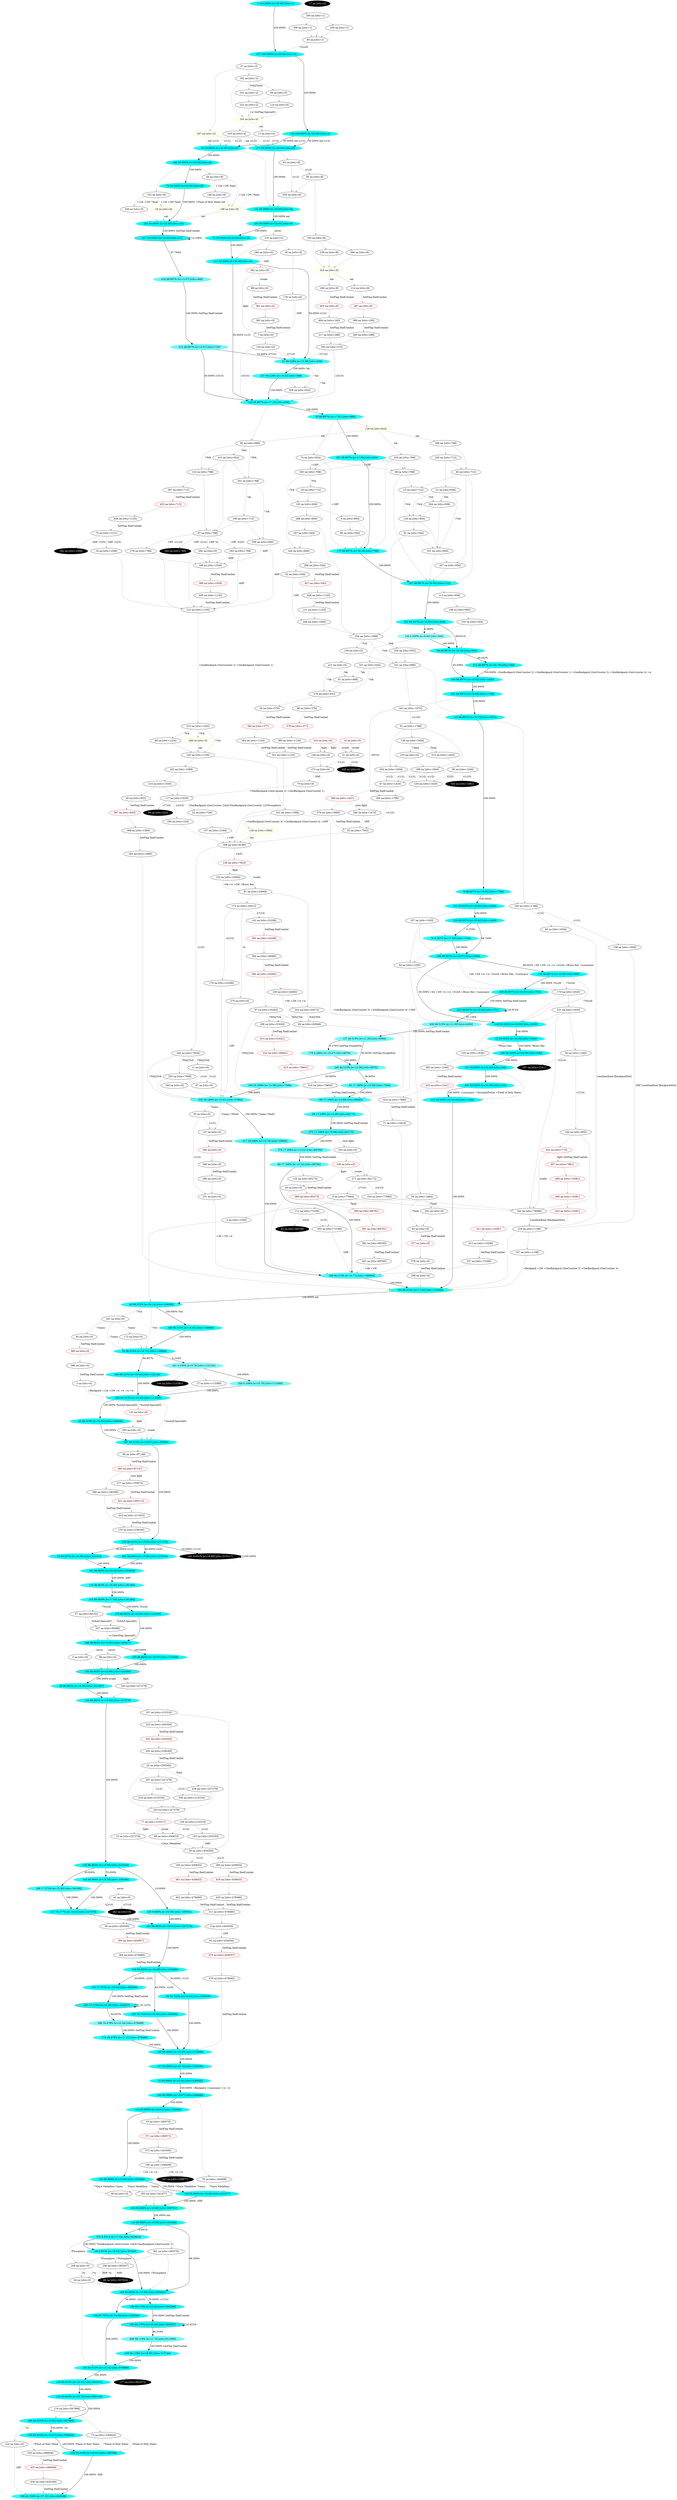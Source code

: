 digraph g {
  "A1" [style=filled fillcolor="#00ffff"label="1 100.000% [e=20.00] [stts=1]" color=grey];
  "A2" [style=filled fillcolor="white"label="2 na [stts=0]" ];
  "A3" [style=filled fillcolor="white"label="3 na [stts=454556]" ];
  "A4" [style=filled fillcolor="white"label="4 na [stts=1536]" ];
  "A5" [style=filled fillcolor="white"label="5 na [stts=0]" ];
  "A6" [style=filled fillcolor="white"label="6 na [stts=600]" ];
  "A7" [style=filled fillcolor="white"label="7 na [stts=0]" ];
  "A8" [style=filled fillcolor="#02ffff"label="8 98.897% [e=19.83] [stts=1788]" color=grey];
  "A9" [style=filled fillcolor="white"label="9 na [stts=77684]" ];
  "A10" [style=filled fillcolor="white"label="10 na [stts=227278]" ];
  "A11" [style=filled fillcolor="white"label="11 na [stts=0]" ];
  "A12" [style=filled fillcolor="#02ffff"label="12 85.969% [e=19.84] [stts=430632]" color=grey];
  "A13" [style=filled fillcolor="white"label="13 na [stts=4]" ];
  "A14" [style=filled fillcolor="white"label="14 na [stts=0]" color=red];
  "A15" [style=filled fillcolor="white"label="15 na [stts=712]" ];
  "A16" [style=filled fillcolor="white"label="16 na [stts=1008]" ];
  "A17" [style=filled fillcolor="black"label="17 na [stts=0]" style=filled fontcolor=white];
  "A18" [style=filled fillcolor="white"label="18 na [stts=712]" ];
  "A19" [style=filled fillcolor="white"label="19 na [stts=8]" color=yellow style=filled];
  "A20" [style=filled fillcolor="#01ffff"label="20 48.257% [e=19.88] [stts=215316]" color=grey];
  "A21" [style=filled fillcolor="white"label="21 na [stts=656]" ];
  "A22" [style=filled fillcolor="white"label="22 na [stts=728]" ];
  "A23" [style=filled fillcolor="#00ffff"label="23 50.000% [e=20.00] [stts=1630]" color=grey];
  "A24" [style=filled fillcolor="white"label="24 na [stts=239240]" ];
  "A25" [style=filled fillcolor="#00ffff"label="25 50.000% [e=20.00] [stts=8]" color=grey];
  "A27" [style=filled fillcolor="white"label="27 na [stts=113390]" ];
  "A28" [style=filled fillcolor="white"label="28 na [stts=0]" ];
  "A29" [style=filled fillcolor="#19ffff"label="29 0.551% [e=18.02] [stts=97020]" color=grey];
  "A30" [style=filled fillcolor="white"label="30 na [stts=0]" ];
  "A31" [style=filled fillcolor="white"label="31 na [stts=0]" ];
  "A32" [style=filled fillcolor="white"label="32 na [stts=7552]" ];
  "A33" [style=filled fillcolor="#1effff"label="33 98.897% [e=17.61] [stts=880]" color=grey];
  "A34" [style=filled fillcolor="white"label="34 na [stts=0]" ];
  "A35" [style=filled fillcolor="white"label="35 na [stts=0]" ];
  "A37" [style=filled fillcolor="white"label="37 na [stts=2]" ];
  "A38" [style=filled fillcolor="white"label="38 na [stts=768]" ];
  "A39" [style=filled fillcolor="#02ffff"label="39 34.745% [e=19.83] [stts=454556]" color=grey];
  "A40" [style=filled fillcolor="#17ffff"label="40 96.515% [e=18.14] [stts=148392]" color=grey];
  "A41" [style=filled fillcolor="white"label="41 na [stts=488]" ];
  "A42" [style=filled fillcolor="black"label="42 na [stts=68709]" style=filled fontcolor=white];
  "A43" [style=filled fillcolor="white"label="43 na [stts=0]" ];
  "A44" [style=filled fillcolor="white"label="44 na [stts=8]" ];
  "A45" [style=filled fillcolor="#06ffff"label="45 96.515% [e=19.50] [stts=104638]" color=grey];
  "A48" [style=filled fillcolor="white"label="48 na [stts=1224]" ];
  "A49" [style=filled fillcolor="white"label="49 na [stts=0]" ];
  "A50" [style=filled fillcolor="white"label="50 na [stts=1240]" ];
  "A51" [style=filled fillcolor="#33ffff"label="51 59.228% [e=15.98] [stts=936]" color=grey];
  "A52" [style=filled fillcolor="white"label="52 na [stts=544]" ];
  "A54" [style=filled fillcolor="white"label="54 na [stts=1664]" ];
  "A55" [style=filled fillcolor="#0fffff"label="55 96.515% [e=18.75] [stts=130894]" color=grey];
  "A57" [style=filled fillcolor="white"label="57 na [stts=69152]" ];
  "A58" [style=filled fillcolor="white"label="58 na [stts=0]" ];
  "A59" [style=filled fillcolor="white"label="59 na [stts=454556]" ];
  "A60" [style=filled fillcolor="white"label="60 na [stts=60948]" ];
  "A61" [style=filled fillcolor="white"label="61 na [stts=1788]" ];
  "A63" [style=filled fillcolor="white"label="63 na [stts=8]" ];
  "A64" [style=filled fillcolor="white"label="64 na [stts=1240]" ];
  "A66" [style=filled fillcolor="#11ffff"label="66 86.863% [e=18.59] [stts=210447]" color=grey];
  "A67" [style=filled fillcolor="white"label="67 na [stts=768]" ];
  "A68" [style=filled fillcolor="#0affff"label="68 98.897% [e=19.18] [stts=600]" color=grey];
  "A69" [style=filled fillcolor="#5fffff"label="69 17.166% [e=12.52] [stts=89760]" color=grey];
  "A70" [style=filled fillcolor="white"label="70 na [stts=192608]" ];
  "A71" [style=filled fillcolor="white"label="71 na [stts=13416]" ];
  "A72" [style=filled fillcolor="#00ffff"label="72 50.000% [e=20.00] [stts=8]" color=grey];
  "A73" [style=filled fillcolor="white"label="73 na [stts=530624]" ];
  "A74" [style=filled fillcolor="white"label="74 na [stts=824]" ];
  "A75" [style=filled fillcolor="white"label="75 na [stts=1121]" ];
  "A76" [style=filled fillcolor="#26ffff"label="76 0.267% [e=17.00] [stts=1240]" color=grey];
  "A77" [style=filled fillcolor="white"label="77 na [stts=215317]" color=red];
  "A78" [style=filled fillcolor="#00ffff"label="78 50.000% [e=20.00] [stts=8]" color=yellow];
  "A79" [style=filled fillcolor="white"label="79 na [stts=0]" ];
  "A80" [style=filled fillcolor="white"label="80 na [stts=544]" ];
  "A81" [style=filled fillcolor="white"label="81 na [stts=23668]" ];
  "A82" [style=filled fillcolor="white"label="82 na [stts=712]" ];
  "A83" [style=filled fillcolor="#50ffff"label="83 17.166% [e=13.69] [stts=7568]" color=grey];
  "A84" [style=filled fillcolor="white"label="84 na [stts=1]" ];
  "A85" [style=filled fillcolor="black"label="85 na [stts=347624]" style=filled fontcolor=white];
  "A86" [style=filled fillcolor="white"label="86 na [stts=0]" ];
  "A87" [style=filled fillcolor="white"label="87 na [stts=33264]" ];
  "A91" [style=filled fillcolor="white"label="91 na [stts=544]" ];
  "A92" [style=filled fillcolor="white"label="92 na [stts=880]" ];
  "A94" [style=filled fillcolor="white"label="94 na [stts=1604]" ];
  "A95" [style=filled fillcolor="white"label="95 na [stts=8]" ];
  "A96" [style=filled fillcolor="white"label="96 na [stts=1240]" ];
  "A97" [style=filled fillcolor="white"label="97 na [stts=0]" ];
  "A98" [style=filled fillcolor="white"label="98 na [stts=430632]" ];
  "A99" [style=filled fillcolor="black"label="99 na [stts=225]" style=filled fontcolor=white];
  "A100" [style=filled fillcolor="#05ffff"label="100 83.910% [e=19.53] [stts=642472]" color=grey];
  "A101" [style=filled fillcolor="white"label="101 na [stts=896]" ];
  "A102" [style=filled fillcolor="white"label="102 na [stts=8]" ];
  "A103" [style=filled fillcolor="white"label="103 na [stts=203355]" ];
  "A104" [style=filled fillcolor="white"label="104 na [stts=77684]" ];
  "A105" [style=filled fillcolor="white"label="105 na [stts=1630]" ];
  "A106" [style=filled fillcolor="white"label="106 na [stts=712]" ];
  "A107" [style=filled fillcolor="white"label="107 na [stts=215316]" ];
  "A108" [style=filled fillcolor="white"label="108 na [stts=0]" color=red];
  "A109" [style=filled fillcolor="white"label="109 na [stts=358408]" ];
  "A110" [style=filled fillcolor="white"label="110 na [stts=0]" ];
  "A111" [style=filled fillcolor="#11ffff"label="111 78.177% [e=18.65] [stts=227278]" color=grey];
  "A112" [style=filled fillcolor="white"label="112 na [stts=73196]" ];
  "A113" [style=filled fillcolor="white"label="113 na [stts=656]" ];
  "A115" [style=filled fillcolor="#03ffff"label="115 98.897% [e=19.75] [stts=1972]" color=grey];
  "A116" [style=filled fillcolor="#27ffff"label="116 86.863% [e=16.93] [stts=191392]" color=grey];
  "A117" [style=filled fillcolor="white"label="117 na [stts=1020]" ];
  "A118" [style=filled fillcolor="#00ffff"label="118 48.897% [e=19.98] [stts=960]" color=grey];
  "A119" [style=filled fillcolor="white"label="119 na [stts=567880]" ];
  "A120" [style=filled fillcolor="#23ffff"label="120 98.897% [e=17.19] [stts=936]" color=grey];
  "A121" [style=filled fillcolor="white"label="121 na [stts=1120]" ];
  "A122" [style=filled fillcolor="white"label="122 na [stts=0]" ];
  "A123" [style=filled fillcolor="white"label="123 na [stts=1120]" ];
  "A124" [style=filled fillcolor="#0cffff"label="124 86.863% [e=19.00] [stts=227278]" color=grey];
  "A126" [style=filled fillcolor="#00ffff"label="126 100.000% [e=20.00] [stts=2]" color=yellow];
  "A127" [style=filled fillcolor="#6effff"label="127 46.515% [e=11.30] [stts=8584]" color=grey];
  "A128" [style=filled fillcolor="white"label="128 na [stts=215316]" ];
  "A129" [style=filled fillcolor="white"label="129 na [stts=1664]" color=yellow style=filled];
  "A130" [style=filled fillcolor="#99ffff"label="130 0.068% [e=8.00] [stts=600]" color=grey];
  "A131" [style=filled fillcolor="#00ffff"label="131 50.000% [e=20.00] [stts=1390]" color=grey];
  "A132" [style=filled fillcolor="white"label="132 na [stts=768]" ];
  "A133" [style=filled fillcolor="white"label="133 na [stts=0]" color=red];
  "A134" [style=filled fillcolor="white"label="134 na [stts=600]" ];
  "A135" [style=filled fillcolor="white"label="135 na [stts=0]" ];
  "A136" [style=filled fillcolor="white"label="136 na [stts=1604]" ];
  "A137" [style=filled fillcolor="#03ffff"label="137 85.969% [e=19.76] [stts=454556]" color=grey];
  "A138" [style=filled fillcolor="white"label="138 na [stts=7625]" color=red];
  "A139" [style=filled fillcolor="white"label="139 na [stts=824]" color=yellow];
  "A140" [style=filled fillcolor="#01ffff"label="140 85.969% [e=19.87] [stts=204646]" color=grey];
  "A141" [style=filled fillcolor="#00ffff"label="141 50.000% [e=20.00] [stts=8]" color=yellow];
  "A142" [style=filled fillcolor="#00ffff"label="142 85.969% [e=19.96] [stts=453488]" color=grey];
  "A144" [style=filled fillcolor="black"label="144 na [stts=113391]" style=filled fontcolor=white];
  "A145" [style=filled fillcolor="white"label="145 na [stts=1156]" ];
  "A146" [style=filled fillcolor="white"label="146 na [stts=0]" ];
  "A148" [style=filled fillcolor="#05ffff"label="148 85.969% [e=19.59] [stts=478480]" color=grey];
  "A149" [style=filled fillcolor="white"label="149 na [stts=8]" ];
  "A150" [style=filled fillcolor="white"label="150 na [stts=656]" ];
  "A151" [style=filled fillcolor="#01ffff"label="151 98.897% [e=19.89] [stts=1604]" color=grey];
  "A152" [style=filled fillcolor="white"label="152 na [stts=10564]" ];
  "A154" [style=filled fillcolor="white"label="154 na [stts=0]" ];
  "A155" [style=filled fillcolor="white"label="155 na [stts=239240]" ];
  "A156" [style=filled fillcolor="white"label="156 na [stts=0]" ];
  "A157" [style=filled fillcolor="white"label="157 na [stts=2184]" ];
  "A158" [style=filled fillcolor="white"label="158 na [stts=1604]" ];
  "A159" [style=filled fillcolor="#00ffff"label="159 85.969% [e=19.96] [stts=241977]" color=grey];
  "A160" [style=filled fillcolor="white"label="160 na [stts=1]" ];
  "A161" [style=filled fillcolor="#82ffff"label="161 0.100% [e=9.76] [stts=122142]" color=grey];
  "A162" [style=filled fillcolor="white"label="162 na [stts=1088]" ];
  "A163" [style=filled fillcolor="#0cffff"label="163 86.863% [e=19.01] [stts=227278]" color=grey];
  "A164" [style=filled fillcolor="white"label="164 na [stts=600]" ];
  "A165" [style=filled fillcolor="white"label="165 na [stts=4]" color=yellow style=filled];
  "A166" [style=filled fillcolor="white"label="166 na [stts=600]" ];
  "A167" [style=filled fillcolor="white"label="167 na [stts=1108]" ];
  "A168" [style=filled fillcolor="white"label="168 na [stts=0]" ];
  "A170" [style=filled fillcolor="white"label="170 na [stts=2020]" ];
  "A171" [style=filled fillcolor="#00ffff"label="171 50.000% [e=20.00] [stts=8]" color=grey];
  "A172" [style=filled fillcolor="white"label="172 na [stts=0]" ];
  "A173" [style=filled fillcolor="white"label="173 na [stts=23612]" ];
  "A174" [style=filled fillcolor="#22ffff"label="174 16.478% [e=17.31] [stts=478480]" color=grey];
  "A175" [style=filled fillcolor="#15ffff"label="175 98.897% [e=18.34] [stts=768]" color=grey];
  "A176" [style=filled fillcolor="white"label="176 na [stts=0]" ];
  "A177" [style=filled fillcolor="black"label="177 na [stts=642473]" style=filled fontcolor=white];
  "A178" [style=filled fillcolor="#79ffff"label="178 4.268% [e=10.47] [stts=8076]" color=grey];
  "A179" [style=filled fillcolor="white"label="179 na [stts=22208]" ];
  "A180" [style=filled fillcolor="#05ffff"label="180 98.897% [e=19.54] [stts=1932]" color=grey];
  "A181" [style=filled fillcolor="black"label="181 9.651% [e=19.88] [stts=215317]" style=filled fontcolor=white];
  "A182" [style=filled fillcolor="white"label="182 na [stts=2]" ];
  "A183" [style=filled fillcolor="#00ffff"label="183 85.969% [e=19.99] [stts=423022]" color=grey];
  "A184" [style=filled fillcolor="white"label="184 na [stts=850]" ];
  "A185" [style=filled fillcolor="#1bffff"label="185 96.515% [e=17.82] [stts=155584]" color=yellow style=filled];
  "A186" [style=filled fillcolor="#00ffff"label="186 86.863% [e=19.99] [stts=161488]" color=red];
  "A187" [style=filled fillcolor="white"label="187 na [stts=544]" ];
  "A188" [style=filled fillcolor="white"label="188 na [stts=8]" color=yellow];
  "A189" [style=filled fillcolor="white"label="189 na [stts=1604]" ];
  "A190" [style=filled fillcolor="white"label="190 na [stts=0]" ];
  "A191" [style=filled fillcolor="white"label="191 na [stts=600]" ];
  "A192" [style=filled fillcolor="black"label="192 na [stts=1009]" style=filled fontcolor=white];
  "A194" [style=filled fillcolor="white"label="194 na [stts=1789]" ];
  "A195" [style=filled fillcolor="white"label="195 na [stts=8]" ];
  "A197" [style=filled fillcolor="white"label="197 na [stts=1420]" ];
  "A199" [style=filled fillcolor="#43ffff"label="199 17.166% [e=14.69] [stts=86660]" color=grey];
  "A200" [style=filled fillcolor="#09ffff"label="200 96.515% [e=19.28] [stts=113390]" color=grey];
  "A201" [style=filled fillcolor="white"label="201 na [stts=0]" ];
  "A203" [style=filled fillcolor="white"label="203 na [stts=0]" ];
  "A204" [style=filled fillcolor="#0dffff"label="204 85.969% [e=18.96] [stts=468701]" color=yellow];
  "A205" [style=filled fillcolor="white"label="205 na [stts=1]" ];
  "A206" [style=filled fillcolor="white"label="206 na [stts=768]" ];
  "A207" [style=filled fillcolor="white"label="207 na [stts=227278]" ];
  "A209" [style=filled fillcolor="#39ffff"label="209 17.373% [e=15.50] [stts=191392]" color=grey];
  "A210" [style=filled fillcolor="white"label="210 na [stts=824]" ];
  "A211" [style=filled fillcolor="#00ffff"label="211 50.000% [e=20.00] [stts=8]" color=grey];
  "A212" [style=filled fillcolor="white"label="212 na [stts=0]" ];
  "A213" [style=filled fillcolor="#10ffff"label="213 48.897% [e=18.74] [stts=544]" color=grey];
  "A214" [style=filled fillcolor="white"label="214 na [stts=1020]" ];
  "A215" [style=filled fillcolor="#03ffff"label="215 83.910% [e=19.76] [stts=605136]" color=grey];
  "A216" [style=filled fillcolor="white"label="216 na [stts=0]" ];
  "A217" [style=filled fillcolor="white"label="217 na [stts=288]" ];
  "A218" [style=filled fillcolor="white"label="218 na [stts=215316]" ];
  "A219" [style=filled fillcolor="white"label="219 na [stts=1188]" ];
  "A220" [style=filled fillcolor="#2cffff"label="220 8.686% [e=16.50] [stts=185562]" color=grey];
  "A221" [style=filled fillcolor="white"label="221 na [stts=1630]" ];
  "A222" [style=filled fillcolor="white"label="222 na [stts=2]" ];
  "A223" [style=filled fillcolor="white"label="223 na [stts=227278]" ];
  "A224" [style=filled fillcolor="white"label="224 na [stts=54572]" ];
  "A225" [style=filled fillcolor="#02ffff"label="225 96.515% [e=19.80] [stts=227278]" color=grey];
  "A226" [style=filled fillcolor="white"label="226 na [stts=712]" ];
  "A227" [style=filled fillcolor="#2cffff"label="227 59.228% [e=16.52] [stts=880]" color=grey];
  "A228" [style=filled fillcolor="#00ffff"label="228 50.000% [e=20.00] [stts=2020]" color=grey];
  "A229" [style=filled fillcolor="#19ffff"label="229 58.119% [e=18.00] [stts=717144]" color=grey];
  "A230" [style=filled fillcolor="white"label="230 na [stts=34560]" ];
  "A231" [style=filled fillcolor="white"label="231 na [stts=0]" ];
  "A232" [style=filled fillcolor="white"label="232 na [stts=544]" ];
  "A234" [style=filled fillcolor="white"label="234 na [stts=1420]" ];
  "A235" [style=filled fillcolor="#0affff"label="235 83.910% [e=19.15] [stts=679808]" color=grey];
  "A236" [style=filled fillcolor="white"label="236 na [stts=656]" ];
  "A237" [style=filled fillcolor="white"label="237 na [stts=15280]" ];
  "A238" [style=filled fillcolor="white"label="238 na [stts=227278]" ];
  "A239" [style=filled fillcolor="white"label="239 na [stts=8]" ];
  "A240" [style=filled fillcolor="white"label="240 na [stts=1788]" ];
  "A241" [style=filled fillcolor="#04ffff"label="241 98.897% [e=19.66] [stts=1748]" color=grey];
  "A242" [style=filled fillcolor="black"label="242 na [stts=769]" style=filled fontcolor=white];
  "A243" [style=filled fillcolor="white"label="243 na [stts=227278]" ];
  "A244" [style=filled fillcolor="white"label="244 na [stts=7624]" ];
  "A245" [style=filled fillcolor="#61ffff"label="245 46.515% [e=12.36] [stts=8076]" color=grey];
  "A246" [style=filled fillcolor="white"label="246 na [stts=385057]" ];
  "A247" [style=filled fillcolor="white"label="247 na [stts=2]" color=yellow];
  "A248" [style=filled fillcolor="white"label="248 na [stts=1064]" ];
  "A249" [style=filled fillcolor="#06ffff"label="249 86.863% [e=19.48] [stts=478480]" color=grey];
  "A250" [style=filled fillcolor="white"label="250 na [stts=7068]" ];
  "A251" [style=filled fillcolor="#19ffff"label="251 98.897% [e=17.99] [stts=824]" color=grey];
  "A252" [style=filled fillcolor="#0dffff"label="252 98.897% [e=18.93] [stts=656]" color=grey];
  "A253" [style=filled fillcolor="#00ffff"label="253 50.000% [e=20.00] [stts=8]" color=grey];
  "A254" [style=filled fillcolor="white"label="254 na [stts=1008]" ];
  "A255" [style=filled fillcolor="#00ffff"label="255 86.863% [e=19.97] [stts=173449]" color=grey];
  "A256" [style=filled fillcolor="white"label="256 na [stts=224]" ];
  "A257" [style=filled fillcolor="#00ffff"label="257 50.000% [e=20.00] [stts=330]" color=grey];
  "A258" [style=filled fillcolor="#00ffff"label="258 85.969% [e=19.94] [stts=503486]" color=grey];
  "A259" [style=filled fillcolor="white"label="259 na [stts=8]" ];
  "A261" [style=filled fillcolor="white"label="261 na [stts=89760]" ];
  "A262" [style=filled fillcolor="black"label="262 na [stts=0]" style=filled fontcolor=white];
  "A263" [style=filled fillcolor="white"label="263 na [stts=768]" ];
  "A264" [style=filled fillcolor="white"label="264 na [stts=656]" ];
  "A265" [style=filled fillcolor="white"label="265 na [stts=0]" ];
  "A266" [style=filled fillcolor="white"label="266 na [stts=8]" ];
  "A267" [style=filled fillcolor="black"label="267 na [stts=1241]" style=filled fontcolor=white];
  "A268" [style=filled fillcolor="#00ffff"label="268 98.897% [e=19.97] [stts=1240]" color=grey];
  "A269" [style=filled fillcolor="white"label="269 na [stts=0]" color=yellow style=filled];
  "A270" [style=filled fillcolor="#26ffff"label="270 0.551% [e=17.02] [stts=423022]" color=grey];
  "A271" [style=filled fillcolor="white"label="271 na [stts=82172]" ];
  "A272" [style=filled fillcolor="white"label="272 na [stts=0]" ];
  "A273" [style=filled fillcolor="#00ffff"label="273 100.000% [e=20.00] [stts=2]" color=grey];
  "A274" [style=filled fillcolor="#01ffff"label="274 83.910% [e=19.87] [stts=530624]" color=grey];
  "A275" [style=filled fillcolor="white"label="275 na [stts=0]" ];
  "A276" [style=filled fillcolor="white"label="276 na [stts=432]" ];
  "A278" [style=filled fillcolor="white"label="278 na [stts=768]" ];
  "A279" [style=filled fillcolor="#0dffff"label="279 86.863% [e=18.93] [stts=122240]" color=grey];
  "A280" [style=filled fillcolor="white"label="280 na [stts=0]" ];
  "A281" [style=filled fillcolor="white"label="281 na [stts=1488]" ];
  "A282" [style=filled fillcolor="#00ffff"label="282 50.000% [e=20.00] [stts=540]" color=grey];
  "A283" [style=filled fillcolor="#01ffff"label="283 83.910% [e=19.91] [stts=206760]" color=grey];
  "A284" [style=filled fillcolor="white"label="284 na [stts=0]" ];
  "A286" [style=filled fillcolor="#0cffff"label="286 96.415% [e=19.04] [stts=122142]" color=grey];
  "A288" [style=filled fillcolor="white"label="288 na [stts=600]" ];
  "A289" [style=filled fillcolor="#00ffff"label="289 86.863% [e=19.93] [stts=185411]" color=grey];
  "A290" [style=filled fillcolor="#00ffff"label="290 50.000% [e=20.00] [stts=8]" color=grey];
  "A291" [style=filled fillcolor="white"label="291 na [stts=0]" ];
  "A292" [style=filled fillcolor="white"label="292 na [stts=0]" ];
  "A293" [style=filled fillcolor="white"label="293 na [stts=768]" ];
  "A294" [style=filled fillcolor="#75ffff"label="294 0.100% [e=10.76] [stts=113390]" color=grey];
  "A295" [style=filled fillcolor="white"label="295 na [stts=288]" ];
  "A296" [style=filled fillcolor="#02ffff"label="296 83.910% [e=19.82] [stts=567880]" color=grey];
  "A297" [style=filled fillcolor="#11ffff"label="297 98.897% [e=18.65] [stts=712]" color=grey];
  "A298" [style=filled fillcolor="white"label="298 na [stts=0]" ];
  "A300" [style=filled fillcolor="#01ffff"label="300 38.606% [e=19.88] [stts=215316]" color=grey];
  "A301" [style=filled fillcolor="white"label="301 na [stts=768]" ];
  "A302" [style=filled fillcolor="#00ffff"label="302 50.000% [e=20.00] [stts=310]" color=grey];
  "A303" [style=filled fillcolor="white"label="303 na [stts=73196]" ];
  "A304" [style=filled fillcolor="white"label="304 na [stts=1604]" ];
  "A305" [style=filled fillcolor="white"label="305 na [stts=241977]" ];
  "A306" [style=filled fillcolor="white"label="306 na [stts=1]" ];
  "A307" [style=filled fillcolor="#04ffff"label="307 96.515% [e=19.67] [stts=95890]" color=grey];
  "A309" [style=filled fillcolor="white"label="309 na [stts=8180]" ];
  "A311" [style=filled fillcolor="white"label="311 na [stts=478480]" ];
  "A312" [style=filled fillcolor="#65ffff"label="312 48.897% [e=12.07] [stts=720]" color=grey];
  "A313" [style=filled fillcolor="white"label="313 na [stts=1420]" ];
  "A314" [style=filled fillcolor="#01ffff"label="314 85.969% [e=19.91] [stts=192608]" color=grey];
  "A315" [style=filled fillcolor="white"label="315 na [stts=1292]" ];
  "A316" [style=filled fillcolor="white"label="316 na [stts=0]" color=red];
  "A317" [style=filled fillcolor="#43ffff"label="317 29.349% [e=14.70] [stts=25952]" color=grey];
  "A318" [style=filled fillcolor="#1affff"label="318 86.863% [e=17.93] [stts=191392]" color=grey];
  "A319" [style=filled fillcolor="white"label="319 na [stts=4]" ];
  "A320" [style=filled fillcolor="#00ffff"label="320 98.897% [e=19.94] [stts=1420]" color=grey];
  "A321" [style=filled fillcolor="white"label="321 na [stts=1120]" ];
  "A322" [style=filled fillcolor="white"label="322 na [stts=1088]" ];
  "A323" [style=filled fillcolor="#02ffff"label="323 34.745% [e=19.83] [stts=454556]" color=grey];
  "A324" [style=filled fillcolor="white"label="324 na [stts=8]" color=yellow];
  "A326" [style=filled fillcolor="white"label="326 na [stts=952]" ];
  "A327" [style=filled fillcolor="white"label="327 na [stts=95696]" ];
  "A328" [style=filled fillcolor="white"label="328 na [stts=824]" ];
  "A329" [style=filled fillcolor="black"label="329 na [stts=0]" style=filled fontcolor=white];
  "A330" [style=filled fillcolor="white"label="330 na [stts=768]" ];
  "A331" [style=filled fillcolor="white"label="331 na [stts=544]" ];
  "A332" [style=filled fillcolor="white"label="332 na [stts=2]" ];
  "A333" [style=filled fillcolor="#06ffff"label="333 86.863% [e=19.50] [stts=215316]" color=grey];
  "A334" [style=filled fillcolor="black"label="334 na [stts=1061]" style=filled fontcolor=white];
  "A335" [style=filled fillcolor="#4dffff"label="335 29.349% [e=13.91] [stts=27864]" color=grey];
  "A336" [style=filled fillcolor="white"label="336 na [stts=215316]" ];
  "A337" [style=filled fillcolor="white"label="337 na [stts=656]" ];
  "A338" [style=filled fillcolor="#00ffff"label="338 25.791% [e=20.00] [stts=392596]" color=grey];
  "A339" [style=filled fillcolor="white"label="339 na [stts=0]" ];
  "A340" [style=filled fillcolor="white"label="340 na [stts=1473]" ];
  "A341" [style=filled fillcolor="#00ffff"label="341 86.863% [e=19.93] [stts=203355]" color=grey];
  "A342" [style=filled fillcolor="white"label="342 na [stts=76086]" ];
  "A343" [style=filled fillcolor="white"label="343 na [stts=1972]" ];
  "A344" [style=filled fillcolor="#12ffff"label="344 60.804% [e=18.59] [stts=239240]" color=grey];
  "A345" [style=filled fillcolor="white"label="345 na [stts=272]" ];
  "A346" [style=filled fillcolor="#58ffff"label="346 29.349% [e=13.08] [stts=7568]" color=grey];
  "A347" [style=filled fillcolor="black"label="347 na [stts=338877]" style=filled fontcolor=white];
  "A348" [style=filled fillcolor="#43ffff"label="348 46.515% [e=14.72] [stts=160664]" color=grey];
  "A349" [style=filled fillcolor="#13ffff"label="349 96.515% [e=18.45] [stts=139666]" color=grey];
  "A350" [style=filled fillcolor="#25ffff"label="350 40.338% [e=37.25] [stts=643048]" color=grey];
  "A360" [style=filled fillcolor="white"label="360 na [stts=33265]" color=red];
  "A361" [style=filled fillcolor="white"label="361 na [stts=295576]" ];
  "A362" [style=filled fillcolor="white"label="362 na [stts=0]" color=red];
  "A26" [style=filled fillcolor="white"label="26 na [stts=376]" ];
  "A363" [style=filled fillcolor="white"label="363 na [stts=377]" color=red];
  "A364" [style=filled fillcolor="white"label="364 na [stts=1120]" ];
  "A36" [style=filled fillcolor="white"label="36 na [stts=87146]" ];
  "A365" [style=filled fillcolor="white"label="365 na [stts=87147]" color=red];
  "A366" [style=filled fillcolor="white"label="366 na [stts=146298]" ];
  "A46" [style=filled fillcolor="white"label="46 na [stts=952]" ];
  "A367" [style=filled fillcolor="white"label="367 na [stts=953]" color=red];
  "A368" [style=filled fillcolor="white"label="368 na [stts=1360]" ];
  "A47" [style=filled fillcolor="white"label="47 na [stts=1420]" ];
  "A369" [style=filled fillcolor="white"label="369 na [stts=1421]" color=red];
  "A370" [style=filled fillcolor="white"label="370 na [stts=3668]" ];
  "A53" [style=filled fillcolor="white"label="53 na [stts=180570]" ];
  "A371" [style=filled fillcolor="white"label="371 na [stts=180571]" color=red];
  "A372" [style=filled fillcolor="white"label="372 na [stts=241640]" ];
  "A56" [style=filled fillcolor="#36ffff"label="56 17.166% [e=15.69] [stts=82172]" color=grey];
  "A373" [style=filled fillcolor="#36ffff"label="373 17.166% [e=15.69] [stts=82173]" color=red];
  "A374" [style=filled fillcolor="#5fffff"label="374 17.166% [e=12.52] [stts=89760]" color=grey];
  "A62" [style=filled fillcolor="white"label="62 na [stts=454556]" ];
  "A375" [style=filled fillcolor="white"label="375 na [stts=454557]" color=red];
  "A376" [style=filled fillcolor="white"label="376 na [stts=478480]" ];
  "A65" [style=filled fillcolor="white"label="65 na [stts=0]" ];
  "A377" [style=filled fillcolor="white"label="377 na [stts=0]" color=red];
  "A378" [style=filled fillcolor="white"label="378 na [stts=0]" ];
  "A88" [style=filled fillcolor="white"label="88 na [stts=376]" ];
  "A379" [style=filled fillcolor="white"label="379 na [stts=377]" color=red];
  "A380" [style=filled fillcolor="white"label="380 na [stts=1120]" ];
  "A89" [style=filled fillcolor="white"label="89 na [stts=0]" ];
  "A381" [style=filled fillcolor="white"label="381 na [stts=0]" color=red];
  "A382" [style=filled fillcolor="white"label="382 na [stts=0]" ];
  "A90" [style=filled fillcolor="white"label="90 na [stts=454556]" ];
  "A383" [style=filled fillcolor="white"label="383 na [stts=454557]" color=red];
  "A384" [style=filled fillcolor="white"label="384 na [stts=478480]" ];
  "A93" [style=filled fillcolor="white"label="93 na [stts=0]" ];
  "A385" [style=filled fillcolor="white"label="385 na [stts=0]" color=red];
  "A386" [style=filled fillcolor="white"label="386 na [stts=0]" ];
  "A114" [style=filled fillcolor="white"label="114 na [stts=8]" ];
  "A387" [style=filled fillcolor="white"label="387 na [stts=9]" color=red];
  "A388" [style=filled fillcolor="white"label="388 na [stts=160]" ];
  "A125" [style=filled fillcolor="white"label="125 na [stts=85272]" ];
  "A389" [style=filled fillcolor="white"label="389 na [stts=85273]" color=red];
  "A390" [style=filled fillcolor="white"label="390 na [stts=89761]" color=red];
  "A391" [style=filled fillcolor="white"label="391 na [stts=89761]" color=red];
  "A392" [style=filled fillcolor="white"label="392 na [stts=89760]" ];
  "A143" [style=filled fillcolor="white"label="143 na [stts=22208]" ];
  "A393" [style=filled fillcolor="white"label="393 na [stts=22209]" color=red];
  "A394" [style=filled fillcolor="white"label="394 na [stts=28080]" ];
  "A147" [style=filled fillcolor="white"label="147 na [stts=0]" ];
  "A395" [style=filled fillcolor="white"label="395 na [stts=0]" color=red];
  "A396" [style=filled fillcolor="white"label="396 na [stts=0]" ];
  "A153" [style=filled fillcolor="#02ffff"label="153 17.373% [e=19.83] [stts=454556]" color=grey];
  "A397" [style=filled fillcolor="#02ffff"label="397 17.373% [e=19.83] [stts=454557]" color=red];
  "A398" [style=filled fillcolor="#7bffff"label="398 16.478% [e=10.34] [stts=478480]" color=grey];
  "A169" [style=filled fillcolor="white"label="169 na [stts=1028]" ];
  "A399" [style=filled fillcolor="white"label="399 na [stts=1029]" color=red];
  "A400" [style=filled fillcolor="white"label="400 na [stts=1120]" ];
  "A193" [style=filled fillcolor="white"label="193 na [stts=430632]" ];
  "A401" [style=filled fillcolor="white"label="401 na [stts=430633]" color=red];
  "A402" [style=filled fillcolor="white"label="402 na [stts=478480]" ];
  "A196" [style=filled fillcolor="white"label="196 na [stts=8]" ];
  "A403" [style=filled fillcolor="white"label="403 na [stts=9]" color=red];
  "A404" [style=filled fillcolor="white"label="404 na [stts=160]" ];
  "A198" [style=filled fillcolor="#00ffff"label="198 60.178% [e=20.00] [stts=392596]" color=grey];
  "A405" [style=filled fillcolor="#00ffff"label="405 60.178% [e=20.00] [stts=392597]" color=red];
  "A406" [style=filled fillcolor="#69ffff"label="406 58.119% [e=11.72] [stts=611000]" color=grey];
  "A202" [style=filled fillcolor="white"label="202 na [stts=775]" color=red];
  "A407" [style=filled fillcolor="white"label="407 na [stts=7881]" color=red];
  "A408" [style=filled fillcolor="white"label="408 na [stts=15281]" color=red];
  "A409" [style=filled fillcolor="white"label="409 na [stts=15281]" color=red];
  "A410" [style=filled fillcolor="white"label="410 na [stts=15281]" color=red];
  "A411" [style=filled fillcolor="white"label="411 na [stts=15281]" color=red];
  "A412" [style=filled fillcolor="white"label="412 na [stts=15280]" ];
  "A208" [style=filled fillcolor="white"label="208 na [stts=51620]" ];
  "A413" [style=filled fillcolor="white"label="413 na [stts=51621]" color=red];
  "A414" [style=filled fillcolor="white"label="414 na [stts=59041]" color=red];
  "A415" [style=filled fillcolor="white"label="415 na [stts=79601]" color=red];
  "A416" [style=filled fillcolor="white"label="416 na [stts=79600]" ];
  "A233" [style=filled fillcolor="#00ffff"label="233 50.000% [e=20.00] [stts=20]" color=grey];
  "A417" [style=filled fillcolor="#00ffff"label="417 50.000% [e=20.00] [stts=21]" color=red];
  "A418" [style=filled fillcolor="#65ffff"label="418 48.897% [e=12.07] [stts=400]" color=grey];
  "A260" [style=filled fillcolor="white"label="260 na [stts=430632]" ];
  "A419" [style=filled fillcolor="white"label="419 na [stts=430633]" color=red];
  "A420" [style=filled fillcolor="white"label="420 na [stts=478480]" ];
  "A277" [style=filled fillcolor="white"label="277 na [stts=155072]" ];
  "A421" [style=filled fillcolor="white"label="421 na [stts=200113]" color=red];
  "A422" [style=filled fillcolor="white"label="422 na [stts=211632]" ];
  "A285" [style=filled fillcolor="white"label="285 na [stts=1240]" ];
  "A423" [style=filled fillcolor="white"label="423 na [stts=1241]" color=red];
  "A424" [style=filled fillcolor="white"label="424 na [stts=7880]" ];
  "A287" [style=filled fillcolor="white"label="287 na [stts=712]" ];
  "A425" [style=filled fillcolor="white"label="425 na [stts=713]" color=red];
  "A426" [style=filled fillcolor="white"label="426 na [stts=1120]" ];
  "A299" [style=filled fillcolor="white"label="299 na [stts=544]" ];
  "A427" [style=filled fillcolor="white"label="427 na [stts=545]" color=red];
  "A428" [style=filled fillcolor="white"label="428 na [stts=1120]" ];
  "A308" [style=filled fillcolor="#00ffff"label="308 48.897% [e=20.00] [stts=750]" color=grey];
  "A429" [style=filled fillcolor="#00ffff"label="429 48.897% [e=20.00] [stts=751]" color=red];
  "A430" [style=filled fillcolor="#6effff"label="430 46.515% [e=11.30] [stts=4200]" color=grey];
  "A310" [style=filled fillcolor="white"label="310 na [stts=203354]" ];
  "A431" [style=filled fillcolor="white"label="431 na [stts=203355]" color=red];
  "A432" [style=filled fillcolor="white"label="432 na [stts=239240]" ];
  "A325" [style=filled fillcolor="white"label="325 na [stts=286608]" ];
  "A433" [style=filled fillcolor="white"label="433 na [stts=286609]" color=red];
  "A434" [style=filled fillcolor="white"label="434 na [stts=435356]" ];
  A1 -> A160 [label="" color=darkgrey];
  A2 -> A200 [label=" +Backpack +12$ +2M +w +w +w +w" color=darkgrey];
  A3 -> A62 [label=" -1HP" color=darkgrey];
  A4 -> A40 [label="" color=darkgrey];
  A5 -> A186 [label="" color=darkgrey];
  A6 -> A80 [label="" color=darkgrey];
  A6 -> A175 [label="" color=darkgrey];
  A7 -> A154 [label="" color=darkgrey];
  A8 -> A240 [label="" color=darkgrey];
  A9 -> A112 [label="" color=darkgrey];
  A9 -> A342 [label="" color=darkgrey];
  A10 -> A59 [label=" +Onyx Medallion" color=darkgrey];
  A11 -> A97 [label=" r(1/2)" color=darkgrey];
  A11 -> A190 [label=" r(1/2)" color=darkgrey];
  A13 -> A25 [label=" r(1/2)" color=darkgrey];
  A13 -> A171 [label=" r(1/2)" color=darkgrey];
  A14 -> A31 [label=" evade" color=darkgrey];
  A14 -> A146 [label=" fight" color=darkgrey];
  A15 -> A134 [label=" !?trk" color=darkgrey];
  A15 -> A264 [label=" ?trk" color=darkgrey];
  A16 -> A123 [label="" color=darkgrey];
  A16 -> A169 [label="" color=darkgrey];
  A18 -> A150 [label="" color=darkgrey];
  A19 -> A233 [label=" eat" color=darkgrey];
  A21 -> A134 [label=" !?trk" color=darkgrey];
  A21 -> A191 [label=" !?trk" color=darkgrey];
  A21 -> A264 [label=" ?trk" color=darkgrey];
  A22 -> A157 [label="" color=darkgrey];
  A23 -> A105 [label=" !?Brass Key" color=darkgrey];
  A24 -> A207 [label="" color=darkgrey];
  A24 -> A223 [label="" color=darkgrey];
  A24 -> A238 [label=" ?heal" color=darkgrey];
  A25 -> A141 [label="" color=darkgrey];
  A26 -> A363 [label=" SetFlag HadCombat" color=darkgrey];
  A27 -> A200 [label="" color=darkgrey];
  A28 -> A348 [label="" color=darkgrey];
  A29 -> A168 [label=" ?Firesphere" color=darkgrey];
  A29 -> A246 [label=" !?Firesphere" color=darkgrey];
  A30 -> A176 [label="" color=darkgrey];
  A31 -> A272 [label=" r(1/2)" color=darkgrey];
  A31 -> A329 [label=" r(1/2)" color=darkgrey];
  A32 -> A309 [label="" color=darkgrey];
  A33 -> A74 [label="" color=darkgrey];
  A33 -> A139 [label="" color=darkgrey];
  A34 -> A183 [label="" color=darkgrey];
  A34 -> A235 [label="" color=darkgrey];
  A35 -> A147 [label=" r(1/2)" color=darkgrey];
  A35 -> A231 [label=" r(1/2)" color=darkgrey];
  A36 -> A365 [label=" SetFlag HadCombat" color=darkgrey];
  A37 -> A182 [label="" color=darkgrey];
  A37 -> A247 [label="" color=darkgrey];
  A38 -> A15 [label="" color=darkgrey];
  A38 -> A297 [label="" color=darkgrey];
  A40 -> A55 [label=" !?trk" color=darkgrey];
  A40 -> A291 [label=" !?trk" color=darkgrey];
  A41 -> A276 [label="" color=darkgrey];
  A43 -> A111 [label="  r(3/10)" color=darkgrey];
  A43 -> A262 [label="  r(7/10)" color=darkgrey];
  A44 -> A149 [label=" +12$ +2M ?heal" color=darkgrey];
  A44 -> A188 [label=" +12$ +2M !?heal" color=darkgrey];
  A46 -> A367 [label=" SetFlag HadCombat" color=darkgrey];
  A47 -> A369 [label=" SetFlag HadCombat" color=darkgrey];
  A48 -> A145 [label="" color=darkgrey];
  A49 -> A204 [label="" color=darkgrey];
  A50 -> A184 [label=" r(7/10)" color=darkgrey];
  A50 -> A267 [label=" r(3/10)" color=darkgrey];
  A51 -> A120 [label=" !?ak" color=darkgrey];
  A51 -> A328 [label=" !?ak" color=darkgrey];
  A52 -> A248 [label=" -1HP" color=darkgrey];
  A53 -> A371 [label=" SetFlag HadCombat" color=darkgrey];
  A54 -> A4 [label=" ?heal" color=darkgrey];
  A54 -> A65 [label=" !?heal" color=darkgrey];
  A54 -> A201 [label=" !?heal" color=darkgrey];
  A57 -> A289 [label=" " color=darkgrey];
  A57 -> A327 [label=" ?w&&f:Special01" color=darkgrey];
  A58 -> A110 [label="" color=darkgrey];
  A58 -> A222 [label="" color=darkgrey];
  A59 -> A193 [label=" r(1/2)" color=darkgrey];
  A59 -> A260 [label=" r(1/2)" color=darkgrey];
  A60 -> A199 [label="" color=darkgrey];
  A61 -> A136 [label="" color=darkgrey];
  A61 -> A189 [label="" color=darkgrey];
  A61 -> A304 [label="" color=darkgrey];
  A62 -> A375 [label=" SetFlag HadCombat" color=darkgrey];
  A63 -> A95 [label=" r(1/2)" color=darkgrey];
  A63 -> A259 [label=" r(1/2)" color=darkgrey];
  A64 -> A170 [label="" color=darkgrey];
  A64 -> A228 [label="" color=darkgrey];
  A65 -> A377 [label=" SetFlag HadCombat" color=darkgrey];
  A67 -> A242 [label=" -1HP  r(1/2)" color=darkgrey];
  A67 -> A263 [label=" -1HP  r(2/5)" color=darkgrey];
  A67 -> A278 [label=" -1HP  r(1/10)" color=darkgrey];
  A67 -> A292 [label=" -1HP ?w" color=darkgrey];
  A69 -> A125 [label="" color=darkgrey];
  A70 -> A49 [label=" ?camo" color=darkgrey];
  A70 -> A159 [label=" " color=darkgrey];
  A70 -> A305 [label=" ?Onyx Medallion" color=darkgrey];
  A71 -> A348 [label="" color=darkgrey];
  A73 -> A283 [label=" ?Flask of Holy Water" color=darkgrey];
  A73 -> A325 [label=" !?Flask of Holy Water" color=darkgrey];
  A74 -> A38 [label=" +1HP" color=darkgrey];
  A74 -> A175 [label=" +1HP" color=darkgrey];
  A74 -> A293 [label=" +1HP" color=darkgrey];
  A75 -> A16 [label=" -2HP  r(2/5)" color=darkgrey];
  A75 -> A192 [label=" -2HP  r(3/5)" color=darkgrey];
  A76 -> A64 [label="" color=darkgrey];
  A77 -> A10 [label=" fight" color=darkgrey];
  A77 -> A98 [label=" evade" color=darkgrey];
  A79 -> A117 [label=" +GenBackpack (GenCounter 2) +GenBackpack (GenCounter 1)" color=darkgrey];
  A80 -> A175 [label="" color=darkgrey];
  A81 -> A173 [label="" color=darkgrey];
  A81 -> A224 [label="" color=darkgrey];
  A82 -> A15 [label="" color=darkgrey];
  A82 -> A297 [label="" color=darkgrey];
  A82 -> A337 [label="" color=darkgrey];
  A84 -> A273 [label=" +Scroll" color=darkgrey];
  A86 -> A186 [label="" color=darkgrey];
  A87 -> A60 [label=" ?6th||?trk" color=darkgrey];
  A87 -> A199 [label=" !?6th||?trk" color=darkgrey];
  A87 -> A208 [label=" !?6th||?trk" color=darkgrey];
  A88 -> A379 [label=" SetFlag HadCombat" color=darkgrey];
  A89 -> A381 [label=" SetFlag HadCombat" color=darkgrey];
  A90 -> A383 [label=" SetFlag HadCombat" color=darkgrey];
  A91 -> A191 [label="" color=darkgrey];
  A91 -> A254 [label="" color=darkgrey];
  A92 -> A132 [label=" !?6th" color=darkgrey];
  A92 -> A210 [label=" ?6th" color=darkgrey];
  A92 -> A301 [label=" !?6th" color=darkgrey];
  A93 -> A385 [label=" SetFlag HadCombat" color=darkgrey];
  A94 -> A219 [label=" LoseItemKind [BackpackSlot]" color=darkgrey];
  A95 -> A195 [label="" color=darkgrey];
  A95 -> A259 [label="" color=darkgrey];
  A96 -> A47 [label=" r(1/2)" color=darkgrey];
  A96 -> A234 [label=" r(2/5)" color=darkgrey];
  A96 -> A334 [label=" r(1/10)" color=darkgrey];
  A97 -> A199 [label="" color=darkgrey];
  A98 -> A59 [label="" color=darkgrey];
  A101 -> A115 [label="" color=darkgrey];
  A101 -> A343 [label="" color=darkgrey];
  A102 -> A19 [label=" +12$ +2M ?heal" color=darkgrey];
  A102 -> A339 [label=" +12$ +2M !?heal" color=darkgrey];
  A103 -> A59 [label=" -4HP" color=darkgrey];
  A104 -> A303 [label="" color=darkgrey];
  A104 -> A342 [label="" color=darkgrey];
  A105 -> A267 [label="" color=darkgrey];
  A105 -> A285 [label="" color=darkgrey];
  A106 -> A67 [label="" color=darkgrey];
  A106 -> A236 [label="" color=darkgrey];
  A107 -> A59 [label="" color=darkgrey];
  A107 -> A310 [label="" color=darkgrey];
  A108 -> A28 [label=" fight" color=darkgrey];
  A108 -> A271 [label=" evade" color=darkgrey];
  A109 -> A258 [label=" +3$ +w +w" color=darkgrey];
  A109 -> A347 [label=" +3$ +w +w" color=darkgrey];
  A110 -> A165 [label="" color=darkgrey];
  A111 -> A90 [label="" color=darkgrey];
  A112 -> A42 [label="  r(4/5)" color=darkgrey];
  A112 -> A303 [label="  r(1/5)" color=darkgrey];
  A113 -> A166 [label="" color=darkgrey];
  A114 -> A387 [label=" SetFlag HadCombat" color=darkgrey];
  A115 -> A240 [label="" color=darkgrey];
  A117 -> A22 [label=" ?GenBackpack (GenCounter 2)&&?GenBackpack (GenCounter 1)||?Firesphere" color=darkgrey];
  A117 -> A99 [label="  r(7/10)" color=darkgrey];
  A117 -> A256 [label="  r(3/10)" color=darkgrey];
  A118 -> A170 [label=" !?Scroll" color=darkgrey];
  A118 -> A228 [label=" !?Scroll" color=darkgrey];
  A119 -> A73 [label="" color=darkgrey];
  A119 -> A296 [label="" color=darkgrey];
  A120 -> A92 [label="" color=darkgrey];
  A121 -> A248 [label="" color=darkgrey];
  A122 -> A350 [label=" -1HP " color=darkgrey];
  A123 -> A315 [label=" +GenBackpack (GenCounter 2) +GenBackpack (GenCounter 1)" color=darkgrey];
  A124 -> A107 [label="" color=darkgrey];
  A125 -> A389 [label=" SetFlag HadCombat" color=darkgrey];
  A128 -> A98 [label="  r(1/2)" color=darkgrey];
  A128 -> A103 [label="  r(1/2)" color=darkgrey];
  A129 -> A309 [label=" eat" color=darkgrey];
  A130 -> A331 [label="" color=darkgrey];
  A132 -> A67 [label="" color=darkgrey];
  A132 -> A287 [label="" color=darkgrey];
  A133 -> A265 [label=" fight" color=darkgrey];
  A133 -> A307 [label=" evade" color=darkgrey];
  A134 -> A91 [label="" color=darkgrey];
  A134 -> A191 [label="" color=darkgrey];
  A135 -> A30 [label="" color=darkgrey];
  A135 -> A211 [label="" color=darkgrey];
  A135 -> A284 [label="" color=darkgrey];
  A136 -> A216 [label=" !?heal" color=darkgrey];
  A136 -> A313 [label=" ?heal" color=darkgrey];
  A138 -> A81 [label=" evade" color=darkgrey];
  A138 -> A152 [label=" fight" color=darkgrey];
  A139 -> A92 [label=" eat" color=darkgrey];
  A139 -> A206 [label=" eat" color=darkgrey];
  A139 -> A330 [label=" eat" color=darkgrey];
  A140 -> A70 [label="" color=darkgrey];
  A143 -> A393 [label=" SetFlag HadCombat" color=darkgrey];
  A145 -> A162 [label="" color=darkgrey];
  A145 -> A322 [label="" color=darkgrey];
  A146 -> A272 [label="" color=darkgrey];
  A147 -> A395 [label=" SetFlag HadCombat" color=darkgrey];
  A149 -> A188 [label="" color=darkgrey];
  A150 -> A6 [label="" color=darkgrey];
  A150 -> A164 [label="" color=darkgrey];
  A150 -> A288 [label="" color=darkgrey];
  A151 -> A197 [label="" color=darkgrey];
  A152 -> A81 [label=" +6$ +w +2M +Brass Key" color=darkgrey];
  A154 -> A51 [label=" r(7/10)" color=darkgrey];
  A154 -> A120 [label=" r(3/10)" color=darkgrey];
  A155 -> A225 [label="" color=darkgrey];
  A156 -> A101 [label="" color=darkgrey];
  A156 -> A212 [label="" color=darkgrey];
  A157 -> A309 [label=" +1HP" color=darkgrey];
  A158 -> A219 [label=" -3HP LoseItemKind [BackpackSlot]" color=darkgrey];
  A160 -> A84 [label="" color=darkgrey];
  A160 -> A205 [label="" color=darkgrey];
  A160 -> A306 [label="" color=darkgrey];
  A161 -> A27 [label="" color=darkgrey];
  A161 -> A144 [label="" color=darkgrey];
  A162 -> A117 [label="" color=darkgrey];
  A162 -> A214 [label="" color=darkgrey];
  A164 -> A52 [label="" color=darkgrey];
  A164 -> A299 [label="" color=darkgrey];
  A165 -> A13 [label=" eat" color=darkgrey];
  A165 -> A319 [label="" color=darkgrey];
  A166 -> A232 [label="" color=darkgrey];
  A167 -> A185 [label=" +Backpack +2M +GenBackpack (GenCounter 3) +GenBackpack (GenCounter 4)" color=darkgrey];
  A168 -> A34 [label=" ?w" color=darkgrey];
  A168 -> A85 [label=" !?w" color=darkgrey];
  A169 -> A399 [label=" SetFlag HadCombat" color=darkgrey];
  A170 -> A221 [label="" color=darkgrey];
  A170 -> A228 [label="" color=darkgrey];
  A171 -> A63 [label="" color=darkgrey];
  A172 -> A55 [label="" color=darkgrey];
  A173 -> A143 [label="  r(7/10)" color=darkgrey];
  A173 -> A179 [label="  r(3/10)" color=darkgrey];
  A173 -> A275 [label=" ?w" color=darkgrey];
  A176 -> A7 [label=" -3HP" color=darkgrey];
  A179 -> A335 [label="" color=darkgrey];
  A182 -> A58 [label=" " color=darkgrey];
  A182 -> A165 [label="" color=darkgrey];
  A182 -> A332 [label=" ?trk||?hunt" color=darkgrey];
  A184 -> A202 [label="" color=darkgrey];
  A184 -> A342 [label="" color=darkgrey];
  A186 -> A243 [label=" fight" color=darkgrey];
  A187 -> A164 [label="" color=darkgrey];
  A188 -> A233 [label=" eat" color=darkgrey];
  A189 -> A47 [label=" r(1/2)" color=darkgrey];
  A189 -> A234 [label=" r(1/2)" color=darkgrey];
  A190 -> A335 [label="" color=darkgrey];
  A191 -> A297 [label="" color=darkgrey];
  A191 -> A337 [label="" color=darkgrey];
  A193 -> A401 [label=" SetFlag HadCombat" color=darkgrey];
  A194 -> A32 [label=" r(1/10)" color=darkgrey];
  A195 -> A239 [label="" color=darkgrey];
  A195 -> A266 [label="" color=darkgrey];
  A195 -> A324 [label="" color=darkgrey];
  A196 -> A403 [label=" SetFlag HadCombat" color=darkgrey];
  A197 -> A64 [label="" color=darkgrey];
  A197 -> A76 [label="" color=darkgrey];
  A197 -> A268 [label="" color=darkgrey];
  A199 -> A271 [label="" color=darkgrey];
  A200 -> A133 [label=" !?hunt||f:Special02" color=darkgrey];
  A200 -> A307 [label=" !?hunt||f:Special02" color=darkgrey];
  A201 -> A65 [label="" color=darkgrey];
  A202 -> A342 [label=" evade" color=darkgrey];
  A202 -> A407 [label=" fight SetFlag HadCombat" color=darkgrey];
  A203 -> A108 [label="" color=darkgrey];
  A203 -> A271 [label="" color=darkgrey];
  A205 -> A84 [label="" color=darkgrey];
  A206 -> A82 [label="" color=darkgrey];
  A206 -> A226 [label="" color=darkgrey];
  A207 -> A218 [label="  r(1/2)" color=darkgrey];
  A207 -> A336 [label="  r(1/2)" color=darkgrey];
  A208 -> A413 [label=" SetFlag HadCombat" color=darkgrey];
  A210 -> A67 [label="" color=darkgrey];
  A210 -> A132 [label="" color=darkgrey];
  A210 -> A301 [label="" color=darkgrey];
  A212 -> A41 [label=" ?ak" color=darkgrey];
  A212 -> A276 [label=" !?ak" color=darkgrey];
  A214 -> A46 [label="" color=darkgrey];
  A214 -> A117 [label="" color=darkgrey];
  A215 -> A119 [label="" color=darkgrey];
  A216 -> A189 [label="" color=darkgrey];
  A216 -> A304 [label="" color=darkgrey];
  A217 -> A345 [label="" color=darkgrey];
  A218 -> A223 [label="" color=darkgrey];
  A219 -> A167 [label="" color=darkgrey];
  A219 -> A185 [label="" color=darkgrey];
  A220 -> A90 [label="" color=darkgrey];
  A221 -> A50 [label="" color=darkgrey];
  A221 -> A228 [label="" color=darkgrey];
  A221 -> A342 [label="" color=darkgrey];
  A222 -> A165 [label=" +w SetFlag Special01" color=darkgrey];
  A223 -> A77 [label="" color=darkgrey];
  A223 -> A128 [label="" color=darkgrey];
  A224 -> A60 [label=" ?trk||?6th" color=darkgrey];
  A224 -> A199 [label="" color=darkgrey];
  A224 -> A208 [label="" color=darkgrey];
  A226 -> A21 [label="" color=darkgrey];
  A226 -> A82 [label="" color=darkgrey];
  A227 -> A328 [label="" color=darkgrey];
  A228 -> A105 [label="" color=darkgrey];
  A230 -> A224 [label=" +9$ +2M +w +w" color=darkgrey];
  A231 -> A348 [label=" +3$ +1M +w" color=darkgrey];
  A232 -> A68 [label="" color=darkgrey];
  A232 -> A130 [label="" color=darkgrey];
  A234 -> A194 [label="" color=darkgrey];
  A235 -> A177 [label="" color=darkgrey];
  A236 -> A123 [label=" -4HP" color=darkgrey];
  A236 -> A169 [label=" -4HP" color=darkgrey];
  A237 -> A348 [label="" color=darkgrey];
  A238 -> A223 [label="" color=darkgrey];
  A239 -> A324 [label="" color=darkgrey];
  A240 -> A94 [label=" r(1/2)" color=darkgrey];
  A240 -> A158 [label=" r(1/2)" color=darkgrey];
  A241 -> A343 [label="" color=darkgrey];
  A243 -> A124 [label="" color=darkgrey];
  A244 -> A11 [label=" !?6th||?trk" color=darkgrey];
  A244 -> A250 [label=" ?6th||?trk" color=darkgrey];
  A244 -> A335 [label=" !?6th||?trk" color=darkgrey];
  A246 -> A34 [label=" -8HP ?w" color=darkgrey];
  A246 -> A85 [label=" -8HP " color=darkgrey];
  A247 -> A25 [label=" eat r(1/2)" color=darkgrey];
  A247 -> A171 [label=" eat r(1/2)" color=darkgrey];
  A248 -> A254 [label="" color=darkgrey];
  A250 -> A335 [label="" color=darkgrey];
  A251 -> A38 [label="" color=darkgrey];
  A251 -> A293 [label="" color=darkgrey];
  A253 -> A135 [label=" never" color=darkgrey];
  A254 -> A101 [label=" !?trk" color=darkgrey];
  A254 -> A156 [label=" !?trk" color=darkgrey];
  A254 -> A326 [label=" ?trk" color=darkgrey];
  A256 -> A309 [label="" color=darkgrey];
  A257 -> A131 [label="" color=darkgrey];
  A258 -> A49 [label=" !?Onyx Medallion ?camo" color=darkgrey];
  A258 -> A305 [label=" ?Onyx Medallion" color=darkgrey];
  A259 -> A141 [label="" color=darkgrey];
  A260 -> A419 [label=" SetFlag HadCombat" color=darkgrey];
  A261 -> A348 [label=" +8$ +1M" color=darkgrey];
  A263 -> A123 [label=" -4HP" color=darkgrey];
  A263 -> A169 [label=" -4HP" color=darkgrey];
  A264 -> A134 [label="" color=darkgrey];
  A264 -> A191 [label="" color=darkgrey];
  A265 -> A307 [label="" color=darkgrey];
  A266 -> A324 [label="" color=darkgrey];
  A268 -> A170 [label=" +4$ +2M +w +w +Scroll +Brass Key +Laumspur" color=darkgrey];
  A269 -> A145 [label=" eat" color=darkgrey];
  A270 -> A168 [label=" ?Firesphere" color=darkgrey];
  A270 -> A361 [label=" " color=darkgrey];
  A271 -> A9 [label="  r(7/10)" color=darkgrey];
  A271 -> A104 [label="  r(3/10)" color=darkgrey];
  A272 -> A79 [label=" -5HP" color=darkgrey];
  A273 -> A37 [label="" color=darkgrey];
  A274 -> A325 [label=" !?Flask of Holy Water" color=darkgrey];
  A275 -> A335 [label=" -1HP" color=darkgrey];
  A276 -> A26 [label="" color=darkgrey];
  A276 -> A88 [label="" color=darkgrey];
  A277 -> A421 [label=" SetFlag HadCombat" color=darkgrey];
  A278 -> A123 [label="" color=darkgrey];
  A278 -> A169 [label="" color=darkgrey];
  A279 -> A327 [label=" ?w&&f:Special01" color=darkgrey];
  A280 -> A231 [label="" color=darkgrey];
  A281 -> A185 [label="" color=darkgrey];
  A284 -> A362 [label=" -3HP" color=darkgrey];
  A285 -> A423 [label=" SetFlag HadCombat" color=darkgrey];
  A287 -> A425 [label=" SetFlag HadCombat" color=darkgrey];
  A288 -> A187 [label="" color=darkgrey];
  A288 -> A254 [label="" color=darkgrey];
  A289 -> A5 [label=" never" color=darkgrey];
  A289 -> A86 [label=" never" color=darkgrey];
  A290 -> A44 [label="" color=darkgrey];
  A290 -> A102 [label="" color=darkgrey];
  A291 -> A55 [label=" !?camo" color=darkgrey];
  A291 -> A93 [label=" !?camo" color=darkgrey];
  A291 -> A172 [label=" ?camo" color=darkgrey];
  A292 -> A123 [label="" color=darkgrey];
  A292 -> A169 [label="" color=darkgrey];
  A293 -> A18 [label=" ?trk" color=darkgrey];
  A293 -> A150 [label=" !?trk" color=darkgrey];
  A295 -> A345 [label="" color=darkgrey];
  A296 -> A122 [label=" ?w" color=darkgrey];
  A297 -> A113 [label="" color=darkgrey];
  A298 -> A185 [label="" color=darkgrey];
  A299 -> A427 [label=" SetFlag HadCombat" color=darkgrey];
  A301 -> A106 [label=" ?ak" color=darkgrey];
  A301 -> A236 [label=" !?ak" color=darkgrey];
  A303 -> A348 [label=" -2HP" color=darkgrey];
  A304 -> A47 [label=" r(1/2)" color=darkgrey];
  A304 -> A234 [label=" r(1/2)" color=darkgrey];
  A305 -> A204 [label="" color=darkgrey];
  A306 -> A84 [label="" color=darkgrey];
  A307 -> A36 [label="" color=darkgrey];
  A309 -> A138 [label="  r(4/5)" color=darkgrey];
  A309 -> A244 [label="  r(1/5)" color=darkgrey];
  A310 -> A431 [label=" SetFlag HadCombat" color=darkgrey];
  A311 -> A3 [label="" color=darkgrey];
  A311 -> A90 [label="" color=darkgrey];
  A313 -> A96 [label="" color=darkgrey];
  A314 -> A53 [label="" color=darkgrey];
  A315 -> A48 [label=" ?trk" color=darkgrey];
  A315 -> A145 [label=" !?trk" color=darkgrey];
  A315 -> A269 [label=" !?trk" color=darkgrey];
  A316 -> A31 [label=" evade" color=darkgrey];
  A316 -> A146 [label=" fight" color=darkgrey];
  A318 -> A57 [label=" !?Scroll" color=darkgrey];
  A319 -> A25 [label=" r(1/2)" color=darkgrey];
  A319 -> A171 [label=" r(1/2)" color=darkgrey];
  A321 -> A309 [label="" color=darkgrey];
  A322 -> A54 [label=" +GenBackpack (GenCounter 3) +GenBackpack (GenCounter 4) +2HP" color=darkgrey];
  A322 -> A129 [label=" +GenBackpack (GenCounter 3) +GenBackpack (GenCounter 4) +2HP" color=darkgrey];
  A324 -> A114 [label=" eat" color=darkgrey];
  A324 -> A196 [label=" eat" color=darkgrey];
  A325 -> A433 [label=" SetFlag HadCombat" color=darkgrey];
  A326 -> A101 [label="" color=darkgrey];
  A327 -> A289 [label=" -w ClearFlag Special01" color=darkgrey];
  A328 -> A120 [label="" color=darkgrey];
  A330 -> A38 [label="" color=darkgrey];
  A330 -> A175 [label="" color=darkgrey];
  A330 -> A293 [label="" color=darkgrey];
  A331 -> A41 [label=" ?ak" color=darkgrey];
  A331 -> A276 [label=" !?ak" color=darkgrey];
  A332 -> A222 [label="" color=darkgrey];
  A335 -> A35 [label=" ?camo" color=darkgrey];
  A335 -> A147 [label=" !?camo !?MoM" color=darkgrey];
  A336 -> A223 [label="" color=darkgrey];
  A337 -> A297 [label="" color=darkgrey];
  A339 -> A233 [label="" color=darkgrey];
  A340 -> A32 [label=" -2HP" color=darkgrey];
  A342 -> A219 [label=" LoseItemKind [BackpackSlot]" color=darkgrey];
  A343 -> A61 [label="  r(1/10)" color=darkgrey];
  A343 -> A194 [label="  r(9/10)" color=darkgrey];
  A344 -> A43 [label=" never" color=darkgrey];
  A345 -> A51 [label=" r(7/10)" color=darkgrey];
  A345 -> A120 [label=" r(3/10)" color=darkgrey];
  A360 -> A87 [label="" color=darkgrey];
  A360 -> A230 [label="" color=darkgrey];
  A361 -> A183 [label="" color=darkgrey];
  A361 -> A246 [label="" color=darkgrey];
  A362 -> A7 [label=" fight" color=darkgrey];
  A362 -> A89 [label=" evade" color=darkgrey];
  A363 -> A364 [label="" color=darkgrey];
  A364 -> A321 [label=" SetFlag HadCombat" color=darkgrey];
  A365 -> A277 [label=" slow fight" color=darkgrey];
  A365 -> A366 [label="" color=darkgrey];
  A366 -> A155 [label=" SetFlag HadCombat" color=darkgrey];
  A367 -> A368 [label="" color=darkgrey];
  A368 -> A281 [label=" SetFlag HadCombat" color=darkgrey];
  A369 -> A340 [label=" slow fight" color=darkgrey];
  A369 -> A370 [label="" color=darkgrey];
  A370 -> A32 [label=" SetFlag HadCombat" color=darkgrey];
  A371 -> A372 [label="" color=darkgrey];
  A372 -> A109 [label=" SetFlag HadCombat" color=darkgrey];
  A373 -> A203 [label=" slow fight" color=darkgrey];
  A375 -> A376 [label="" color=darkgrey];
  A376 -> A148 [label=" SetFlag HadCombat" color=darkgrey];
  A377 -> A378 [label="" color=darkgrey];
  A378 -> A298 [label=" SetFlag HadCombat" color=darkgrey];
  A379 -> A380 [label="" color=darkgrey];
  A380 -> A321 [label=" SetFlag HadCombat" color=darkgrey];
  A381 -> A382 [label="" color=darkgrey];
  A382 -> A7 [label=" SetFlag HadCombat" color=darkgrey];
  A383 -> A384 [label="" color=darkgrey];
  A384 -> A249 [label=" SetFlag HadCombat" color=darkgrey];
  A385 -> A386 [label="" color=darkgrey];
  A386 -> A2 [label=" SetFlag HadCombat" color=darkgrey];
  A387 -> A388 [label="" color=darkgrey];
  A388 -> A295 [label=" SetFlag HadCombat" color=darkgrey];
  A389 -> A390 [label="" color=darkgrey];
  A390 -> A391 [label="" color=darkgrey];
  A391 -> A392 [label="" color=darkgrey];
  A392 -> A261 [label=" SetFlag HadCombat" color=darkgrey];
  A393 -> A394 [label="" color=darkgrey];
  A394 -> A360 [label=" SetFlag HadCombat" color=darkgrey];
  A395 -> A396 [label="" color=darkgrey];
  A396 -> A280 [label=" SetFlag HadCombat" color=darkgrey];
  A399 -> A400 [label="" color=darkgrey];
  A400 -> A123 [label=" SetFlag HadCombat" color=darkgrey];
  A401 -> A402 [label="" color=darkgrey];
  A402 -> A311 [label=" SetFlag HadCombat" color=darkgrey];
  A403 -> A404 [label="" color=darkgrey];
  A404 -> A217 [label=" SetFlag HadCombat" color=darkgrey];
  A407 -> A408 [label="" color=darkgrey];
  A408 -> A409 [label="" color=darkgrey];
  A409 -> A410 [label="" color=darkgrey];
  A410 -> A411 [label="" color=darkgrey];
  A411 -> A412 [label="" color=darkgrey];
  A412 -> A237 [label=" SetFlag HadCombat" color=darkgrey];
  A413 -> A414 [label="" color=darkgrey];
  A414 -> A415 [label="" color=darkgrey];
  A415 -> A416 [label="" color=darkgrey];
  A416 -> A199 [label=" SetFlag HadCombat" color=darkgrey];
  A419 -> A420 [label="" color=darkgrey];
  A420 -> A311 [label=" SetFlag HadCombat" color=darkgrey];
  A421 -> A422 [label="" color=darkgrey];
  A422 -> A155 [label=" SetFlag HadCombat" color=darkgrey];
  A423 -> A424 [label="" color=darkgrey];
  A424 -> A71 [label=" SetFlag HadCombat" color=darkgrey];
  A425 -> A426 [label="" color=darkgrey];
  A426 -> A75 [label=" SetFlag HadCombat" color=darkgrey];
  A427 -> A428 [label="" color=darkgrey];
  A428 -> A121 [label=" SetFlag HadCombat" color=darkgrey];
  A431 -> A432 [label="" color=darkgrey];
  A432 -> A24 [label=" SetFlag HadCombat" color=darkgrey];
  A433 -> A434 [label="" color=darkgrey];
  A434 -> A350 [label=" SetFlag HadCombat" color=darkgrey];
  A1 -> A273 [label="100.000%" color=black];
  A8 -> A151 [label="100.000%" color=black];
  A12 -> A140 [label="100.000% +Backpack +Laumspur +w +w" color=black];
  A20 -> A341 [label="100.000%" color=black];
  A23 -> A282 [label="100.000% ?Brass Key" color=black];
  A25 -> A290 [label="100.000%" color=black];
  A29 -> A183 [label="100.000% !?Firesphere" color=black];
  A33 -> A251 [label="100.000%" color=black];
  A39 -> A148 [label="100.000%" color=black];
  A40 -> A349 [label="100.000% ?trk" color=black];
  A45 -> A307 [label="100.000%" color=black];
  A51 -> A227 [label="100.000% ?ak" color=black];
  A55 -> A161 [label="0.103%" color=black];
  A55 -> A286 [label="99.897%" color=black];
  A56 -> A373 [label="100.000% SetFlag HadCombat" color=black];
  A66 -> A124 [label="100.000%" color=black];
  A68 -> A180 [label="50.558%" color=black];
  A68 -> A213 [label="49.442%" color=black];
  A69 -> A348 [label="100.000%" color=black];
  A72 -> A211 [label="100.000%" color=black];
  A76 -> A268 [label="100.000%" color=black];
  A78 -> A233 [label="100.000% +Flask of Holy Water eat" color=black];
  A83 -> A199 [label="100.000%" color=black];
  A100 -> A215 [label="100.000%" color=black];
  A111 -> A163 [label="100.000%" color=black];
  A115 -> A8 [label="100.000%" color=black];
  A116 -> A318 [label="100.000%" color=black];
  A118 -> A308 [label="100.000% ?Scroll" color=black];
  A120 -> A33 [label="100.000%" color=black];
  A124 -> A333 [label="100.000%" color=black];
  A126 -> A25 [label="50.000% eat r(1/2)" color=black];
  A126 -> A171 [label="50.000% eat r(1/2)" color=black];
  A127 -> A178 [label="9.176% SetFlag FoughtElix" color=black];
  A127 -> A245 [label="90.824% SetFlag FoughtElix" color=black];
  A130 -> A68 [label="100.000%" color=black];
  A131 -> A185 [label="100.000%" color=black];
  A137 -> A12 [label="100.000%" color=black];
  A140 -> A314 [label="100.000%" color=black];
  A141 -> A253 [label="100.000% eat" color=black];
  A142 -> A183 [label="99.359%" color=black];
  A142 -> A270 [label="0.641%" color=black];
  A148 -> A137 [label="100.000%" color=black];
  A151 -> A320 [label="100.000%" color=black];
  A153 -> A397 [label="100.000% SetFlag HadCombat" color=black];
  A159 -> A204 [label="100.000% -2HP" color=black];
  A161 -> A294 [label="100.000%" color=black];
  A163 -> A249 [label="100.000%" color=black];
  A171 -> A141 [label="100.000%" color=black];
  A174 -> A148 [label="100.000%" color=black];
  A175 -> A297 [label="100.000%" color=black];
  A178 -> A245 [label="100.000%" color=black];
  A180 -> A241 [label="100.000%" color=black];
  A181 -> A181 [label="100.000%" color=black];
  A183 -> A198 [label="70.000%  r(7/10)" color=black];
  A183 -> A338 [label="30.000%  r(3/10)" color=black];
  A185 -> A40 [label="100.000% eat" color=black];
  A186 -> A66 [label="100.000% evade" color=black];
  A198 -> A405 [label="100.000% SetFlag HadCombat" color=black];
  A199 -> A56 [label="100.000%" color=black];
  A200 -> A45 [label="100.000% ?hunt||f:Special02" color=black];
  A204 -> A142 [label="100.000% eat" color=black];
  A209 -> A111 [label="100.000%" color=black];
  A211 -> A51 [label="50.000% r(1/2)" color=black];
  A211 -> A120 [label="50.000% r(1/2)" color=black];
  A213 -> A180 [label="100.000% +GenBackpack (GenCounter 2) +GenBackpack (GenCounter 1) +GenBackpack (GenCounter 3) +GenBackpack (GenCounter 4) +w" color=black];
  A215 -> A296 [label="100.000%" color=black];
  A220 -> A163 [label="100.000%" color=black];
  A225 -> A20 [label="50.000% r(1/2)" color=black];
  A225 -> A181 [label="10.000% r(1/10)" color=black];
  A225 -> A300 [label="40.000% r(2/5)" color=black];
  A227 -> A120 [label="100.000%" color=black];
  A228 -> A23 [label="100.000%" color=black];
  A229 -> A235 [label="100.000%" color=black];
  A233 -> A417 [label="100.000% SetFlag HadCombat" color=black];
  A235 -> A100 [label="100.000%" color=black];
  A241 -> A115 [label="100.000%" color=black];
  A245 -> A83 [label="36.905%" color=black];
  A245 -> A346 [label="63.095%" color=black];
  A249 -> A39 [label="40.000%  r(1/5)" color=black];
  A249 -> A153 [label="20.000%  r(2/5)" color=black];
  A249 -> A323 [label="40.000%  r(2/5)" color=black];
  A251 -> A175 [label="100.000%" color=black];
  A252 -> A68 [label="99.931%" color=black];
  A252 -> A130 [label="0.069%" color=black];
  A253 -> A72 [label="100.000% " color=black];
  A255 -> A186 [label="100.000%" color=black];
  A257 -> A302 [label="100.000%" color=black];
  A258 -> A159 [label="100.000% !?Onyx Medallion !?camo" color=black];
  A268 -> A118 [label="49.442% +4$ +2M +w +w +Scroll +Brass Key +Laumspur" color=black];
  A268 -> A228 [label="50.558% +4$ +2M +w +w +Scroll +Brass Key +Laumspur" color=black];
  A270 -> A29 [label="100.000% ?GenBackpack (GenCounter 2)&&?GenBackpack (GenCounter 1)" color=black];
  A273 -> A126 [label="100.000%" color=black];
  A274 -> A283 [label="100.000% ?Flask of Holy Water" color=black];
  A279 -> A289 [label="100.000% " color=black];
  A282 -> A257 [label="100.000%" color=black];
  A283 -> A350 [label="100.000% -3HP" color=black];
  A286 -> A200 [label="100.000%" color=black];
  A289 -> A255 [label="100.000% " color=black];
  A290 -> A78 [label="100.000%" color=black];
  A294 -> A200 [label="100.000%" color=black];
  A296 -> A274 [label="100.000% !?w" color=black];
  A297 -> A252 [label="100.000%" color=black];
  A300 -> A341 [label="100.000%" color=black];
  A302 -> A131 [label="100.000% +Laumspur +StrengthPotion +Flask of Holy Water" color=black];
  A307 -> A225 [label="100.000%" color=black];
  A308 -> A429 [label="100.000% SetFlag HadCombat" color=black];
  A312 -> A51 [label="70.000% r(7/10)" color=black];
  A312 -> A120 [label="30.000% r(3/10)" color=black];
  A314 -> A258 [label="100.000%" color=black];
  A317 -> A348 [label="100.000%" color=black];
  A318 -> A279 [label="100.000% ?Scroll" color=black];
  A320 -> A76 [label="0.270%" color=black];
  A320 -> A268 [label="99.730%" color=black];
  A323 -> A148 [label="100.000%" color=black];
  A333 -> A209 [label="20.000%" color=black];
  A333 -> A220 [label="10.000%" color=black];
  A333 -> A344 [label="70.000%" color=black];
  A335 -> A317 [label="100.000% !?camo ?MoM" color=black];
  A338 -> A235 [label="100.000%" color=black];
  A341 -> A116 [label="100.000% -4HP" color=black];
  A344 -> A111 [label="100.000% " color=black];
  A346 -> A335 [label="100.000%" color=black];
  A348 -> A185 [label="100.000%" color=black];
  A349 -> A55 [label="100.000%" color=black];
  A373 -> A374 [label="100.000%" color=black];
  A374 -> A69 [label="100.000% SetFlag HadCombat" color=black];
  A397 -> A397 [label="5.147%" color=black];
  A397 -> A398 [label="94.853%" color=black];
  A398 -> A174 [label="100.000% SetFlag HadCombat" color=black];
  A405 -> A405 [label="3.422%" color=black];
  A405 -> A406 [label="96.578%" color=black];
  A406 -> A229 [label="100.000% SetFlag HadCombat" color=black];
  A417 -> A417 [label="2.206%" color=black];
  A417 -> A418 [label="97.794%" color=black];
  A418 -> A312 [label="100.000% SetFlag HadCombat" color=black];
  A429 -> A429 [label="4.872%" color=black];
  A429 -> A430 [label="95.128%" color=black];
  A430 -> A127 [label="100.000% SetFlag HadCombat" color=black];
}
